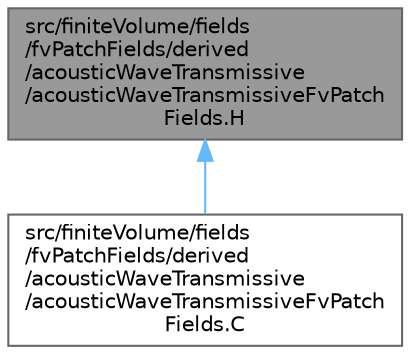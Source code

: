 digraph "src/finiteVolume/fields/fvPatchFields/derived/acousticWaveTransmissive/acousticWaveTransmissiveFvPatchFields.H"
{
 // LATEX_PDF_SIZE
  bgcolor="transparent";
  edge [fontname=Helvetica,fontsize=10,labelfontname=Helvetica,labelfontsize=10];
  node [fontname=Helvetica,fontsize=10,shape=box,height=0.2,width=0.4];
  Node1 [id="Node000001",label="src/finiteVolume/fields\l/fvPatchFields/derived\l/acousticWaveTransmissive\l/acousticWaveTransmissiveFvPatch\lFields.H",height=0.2,width=0.4,color="gray40", fillcolor="grey60", style="filled", fontcolor="black",tooltip=" "];
  Node1 -> Node2 [id="edge1_Node000001_Node000002",dir="back",color="steelblue1",style="solid",tooltip=" "];
  Node2 [id="Node000002",label="src/finiteVolume/fields\l/fvPatchFields/derived\l/acousticWaveTransmissive\l/acousticWaveTransmissiveFvPatch\lFields.C",height=0.2,width=0.4,color="grey40", fillcolor="white", style="filled",URL="$acousticWaveTransmissiveFvPatchFields_8C.html",tooltip=" "];
}
